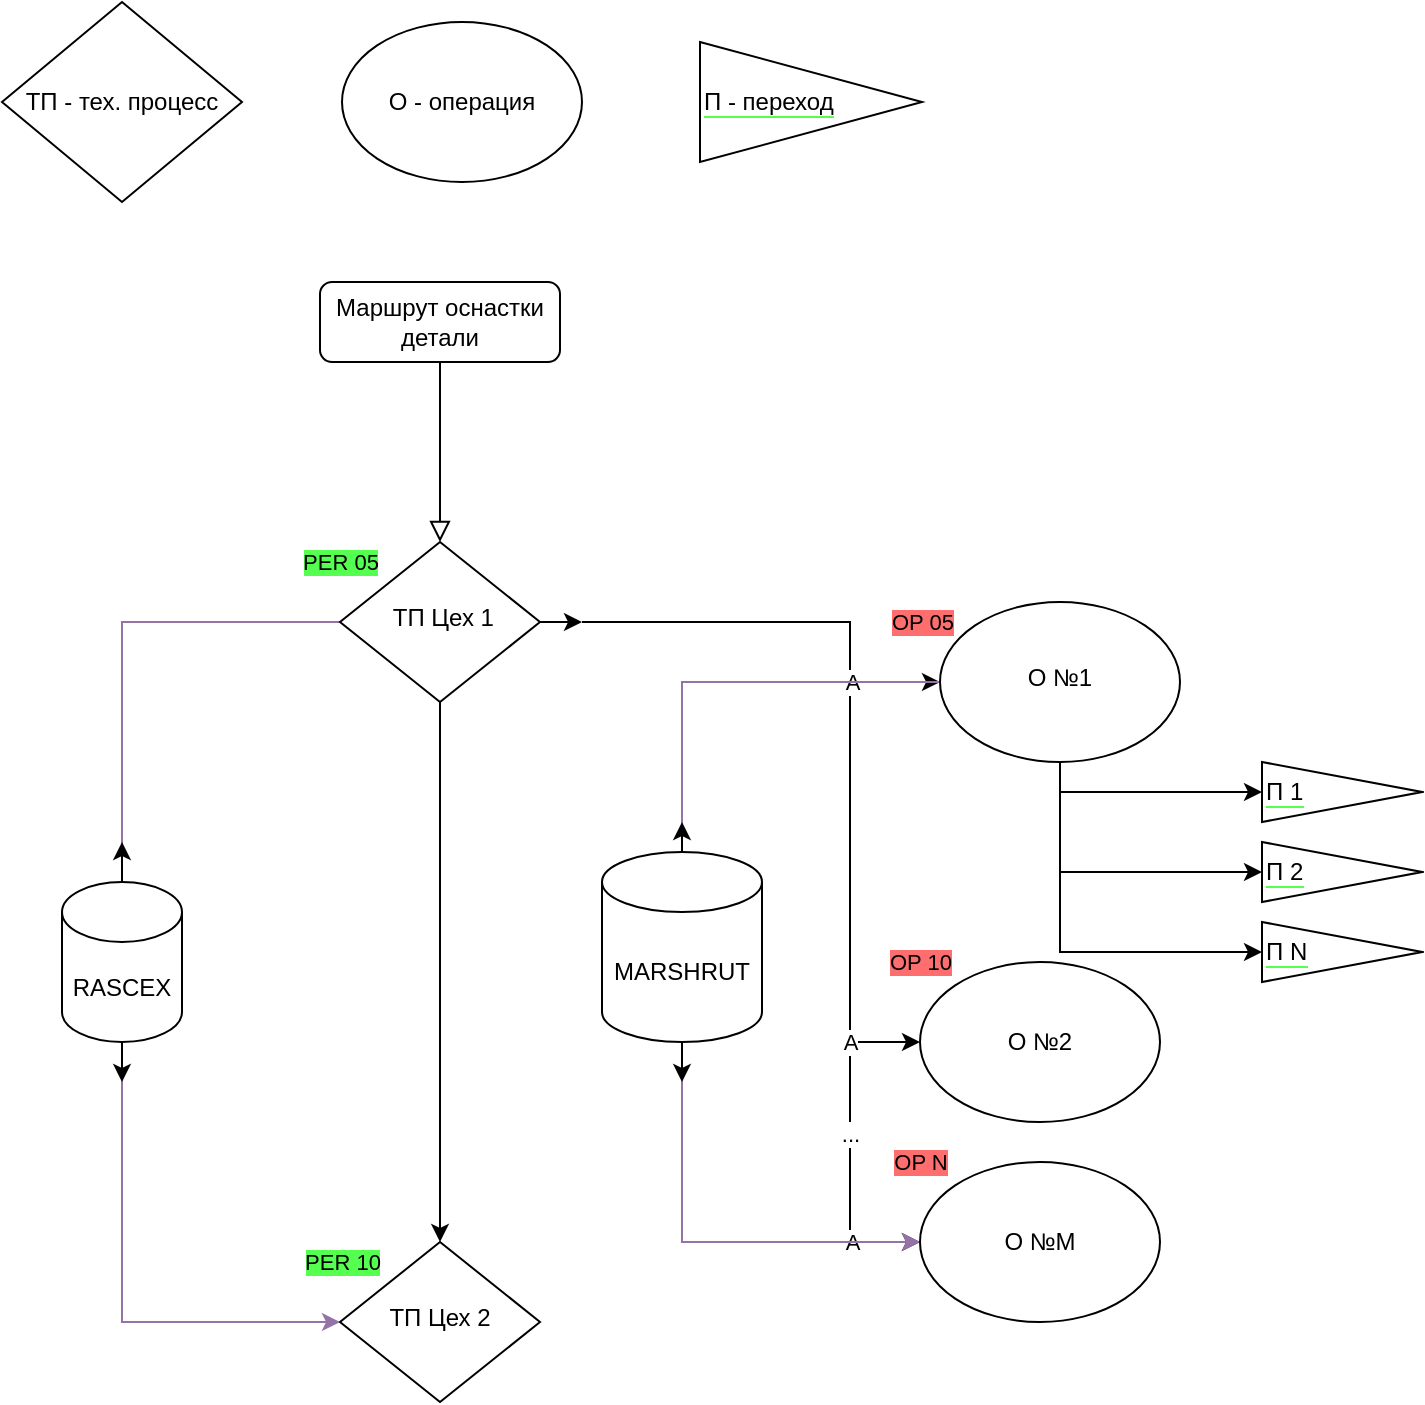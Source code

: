 <mxfile version="14.0.0" type="github">
  <diagram id="C5RBs43oDa-KdzZeNtuy" name="Page-1">
    <mxGraphModel dx="981" dy="575" grid="1" gridSize="10" guides="1" tooltips="1" connect="1" arrows="1" fold="1" page="1" pageScale="1" pageWidth="827" pageHeight="1169" math="0" shadow="0">
      <root>
        <mxCell id="WIyWlLk6GJQsqaUBKTNV-0" />
        <mxCell id="WIyWlLk6GJQsqaUBKTNV-1" parent="WIyWlLk6GJQsqaUBKTNV-0" />
        <mxCell id="WIyWlLk6GJQsqaUBKTNV-2" value="" style="rounded=0;html=1;jettySize=auto;orthogonalLoop=1;fontSize=11;endArrow=block;endFill=0;endSize=8;strokeWidth=1;shadow=0;labelBackgroundColor=none;edgeStyle=orthogonalEdgeStyle;" parent="WIyWlLk6GJQsqaUBKTNV-1" source="WIyWlLk6GJQsqaUBKTNV-3" target="WIyWlLk6GJQsqaUBKTNV-6" edge="1">
          <mxGeometry relative="1" as="geometry" />
        </mxCell>
        <mxCell id="q6LYqzbLJmbSk37GPmdO-24" value="PER 05" style="edgeLabel;html=1;align=center;verticalAlign=middle;resizable=0;points=[];labelBackgroundColor=#55FF4F;" parent="WIyWlLk6GJQsqaUBKTNV-2" vertex="1" connectable="0">
          <mxGeometry x="-0.203" relative="1" as="geometry">
            <mxPoint x="-50" y="64.14" as="offset" />
          </mxGeometry>
        </mxCell>
        <mxCell id="WIyWlLk6GJQsqaUBKTNV-3" value="Маршрут оснастки детали" style="rounded=1;whiteSpace=wrap;html=1;fontSize=12;glass=0;strokeWidth=1;shadow=0;" parent="WIyWlLk6GJQsqaUBKTNV-1" vertex="1">
          <mxGeometry x="199" y="170" width="120" height="40" as="geometry" />
        </mxCell>
        <mxCell id="q6LYqzbLJmbSk37GPmdO-4" value="" style="edgeStyle=orthogonalEdgeStyle;rounded=0;orthogonalLoop=1;jettySize=auto;html=1;" parent="WIyWlLk6GJQsqaUBKTNV-1" source="WIyWlLk6GJQsqaUBKTNV-6" target="q6LYqzbLJmbSk37GPmdO-3" edge="1">
          <mxGeometry relative="1" as="geometry" />
        </mxCell>
        <mxCell id="q6LYqzbLJmbSk37GPmdO-23" value="PER 10" style="edgeLabel;html=1;align=center;verticalAlign=middle;resizable=0;points=[];labelBackgroundColor=#55FF4F;" parent="q6LYqzbLJmbSk37GPmdO-4" vertex="1" connectable="0">
          <mxGeometry x="-0.096" relative="1" as="geometry">
            <mxPoint x="-49" y="157.93" as="offset" />
          </mxGeometry>
        </mxCell>
        <mxCell id="q6LYqzbLJmbSk37GPmdO-5" value="" style="edgeStyle=orthogonalEdgeStyle;rounded=0;orthogonalLoop=1;jettySize=auto;html=1;" parent="WIyWlLk6GJQsqaUBKTNV-1" source="WIyWlLk6GJQsqaUBKTNV-6" edge="1">
          <mxGeometry relative="1" as="geometry">
            <mxPoint x="330" y="340" as="targetPoint" />
          </mxGeometry>
        </mxCell>
        <mxCell id="VsBC6QoGBWtT5M3WS-xm-0" style="edgeStyle=orthogonalEdgeStyle;rounded=0;orthogonalLoop=1;jettySize=auto;html=1;exitX=0;exitY=0.5;exitDx=0;exitDy=0;entryX=0;entryY=0.5;entryDx=0;entryDy=0;fillColor=#e1d5e7;strokeColor=#9673a6;" edge="1" parent="WIyWlLk6GJQsqaUBKTNV-1" source="WIyWlLk6GJQsqaUBKTNV-6" target="q6LYqzbLJmbSk37GPmdO-3">
          <mxGeometry relative="1" as="geometry">
            <Array as="points">
              <mxPoint x="100" y="340" />
              <mxPoint x="100" y="690" />
            </Array>
          </mxGeometry>
        </mxCell>
        <mxCell id="WIyWlLk6GJQsqaUBKTNV-6" value="&amp;nbsp;ТП Цех 1" style="rhombus;whiteSpace=wrap;html=1;shadow=0;fontFamily=Helvetica;fontSize=12;align=center;strokeWidth=1;spacing=6;spacingTop=-4;" parent="WIyWlLk6GJQsqaUBKTNV-1" vertex="1">
          <mxGeometry x="209" y="300" width="100" height="80" as="geometry" />
        </mxCell>
        <mxCell id="q6LYqzbLJmbSk37GPmdO-7" value="" style="edgeStyle=orthogonalEdgeStyle;rounded=0;orthogonalLoop=1;jettySize=auto;html=1;entryX=0;entryY=0.5;entryDx=0;entryDy=0;" parent="WIyWlLk6GJQsqaUBKTNV-1" target="q6LYqzbLJmbSk37GPmdO-6" edge="1">
          <mxGeometry relative="1" as="geometry">
            <mxPoint x="419" y="340" as="sourcePoint" />
            <Array as="points">
              <mxPoint x="419" y="340" />
              <mxPoint x="464" y="340" />
              <mxPoint x="464" y="370" />
            </Array>
          </mxGeometry>
        </mxCell>
        <mxCell id="q6LYqzbLJmbSk37GPmdO-12" style="edgeStyle=orthogonalEdgeStyle;rounded=0;orthogonalLoop=1;jettySize=auto;html=1;entryX=0;entryY=0.5;entryDx=0;entryDy=0;" parent="WIyWlLk6GJQsqaUBKTNV-1" target="q6LYqzbLJmbSk37GPmdO-10" edge="1">
          <mxGeometry relative="1" as="geometry">
            <mxPoint x="419" y="340" as="sourcePoint" />
            <Array as="points">
              <mxPoint x="464" y="340" />
              <mxPoint x="464" y="550" />
            </Array>
          </mxGeometry>
        </mxCell>
        <mxCell id="q6LYqzbLJmbSk37GPmdO-14" style="edgeStyle=orthogonalEdgeStyle;rounded=0;orthogonalLoop=1;jettySize=auto;html=1;entryX=0;entryY=0.5;entryDx=0;entryDy=0;" parent="WIyWlLk6GJQsqaUBKTNV-1" target="q6LYqzbLJmbSk37GPmdO-13" edge="1">
          <mxGeometry relative="1" as="geometry">
            <mxPoint x="330" y="340" as="sourcePoint" />
            <Array as="points">
              <mxPoint x="464" y="340" />
              <mxPoint x="464" y="650" />
            </Array>
          </mxGeometry>
        </mxCell>
        <mxCell id="q6LYqzbLJmbSk37GPmdO-25" value="А" style="edgeLabel;html=1;align=center;verticalAlign=middle;resizable=0;points=[];fontStyle=0" parent="q6LYqzbLJmbSk37GPmdO-14" vertex="1" connectable="0">
          <mxGeometry x="-0.196" y="1" relative="1" as="geometry">
            <mxPoint y="-28.57" as="offset" />
          </mxGeometry>
        </mxCell>
        <mxCell id="q6LYqzbLJmbSk37GPmdO-27" value="А" style="edgeLabel;html=1;align=center;verticalAlign=middle;resizable=0;points=[];" parent="q6LYqzbLJmbSk37GPmdO-14" vertex="1" connectable="0">
          <mxGeometry x="0.296" relative="1" as="geometry">
            <mxPoint y="33.71" as="offset" />
          </mxGeometry>
        </mxCell>
        <mxCell id="q6LYqzbLJmbSk37GPmdO-28" value="А" style="edgeLabel;html=1;align=center;verticalAlign=middle;resizable=0;points=[];" parent="q6LYqzbLJmbSk37GPmdO-14" vertex="1" connectable="0">
          <mxGeometry x="0.776" y="1" relative="1" as="geometry">
            <mxPoint y="18.29" as="offset" />
          </mxGeometry>
        </mxCell>
        <mxCell id="q6LYqzbLJmbSk37GPmdO-29" value="OP 05" style="edgeLabel;html=1;align=center;verticalAlign=middle;resizable=0;points=[];labelBackgroundColor=#FF6E6E;" parent="q6LYqzbLJmbSk37GPmdO-14" vertex="1" connectable="0">
          <mxGeometry x="0.033" y="-2" relative="1" as="geometry">
            <mxPoint x="37.97" y="-113.59" as="offset" />
          </mxGeometry>
        </mxCell>
        <mxCell id="q6LYqzbLJmbSk37GPmdO-40" value="...&lt;br&gt;" style="edgeLabel;html=1;align=center;verticalAlign=middle;resizable=0;points=[];" parent="q6LYqzbLJmbSk37GPmdO-14" vertex="1" connectable="0">
          <mxGeometry x="0.629" relative="1" as="geometry">
            <mxPoint as="offset" />
          </mxGeometry>
        </mxCell>
        <mxCell id="q6LYqzbLJmbSk37GPmdO-3" value="ТП Цех 2" style="rhombus;whiteSpace=wrap;html=1;shadow=0;strokeWidth=1;spacing=6;spacingTop=-4;" parent="WIyWlLk6GJQsqaUBKTNV-1" vertex="1">
          <mxGeometry x="209" y="650" width="100" height="80" as="geometry" />
        </mxCell>
        <mxCell id="q6LYqzbLJmbSk37GPmdO-35" style="edgeStyle=orthogonalEdgeStyle;rounded=0;orthogonalLoop=1;jettySize=auto;html=1;exitX=0.5;exitY=1;exitDx=0;exitDy=0;entryX=0;entryY=0.5;entryDx=0;entryDy=0;" parent="WIyWlLk6GJQsqaUBKTNV-1" source="q6LYqzbLJmbSk37GPmdO-6" target="q6LYqzbLJmbSk37GPmdO-32" edge="1">
          <mxGeometry relative="1" as="geometry">
            <Array as="points">
              <mxPoint x="569" y="425" />
            </Array>
          </mxGeometry>
        </mxCell>
        <mxCell id="q6LYqzbLJmbSk37GPmdO-37" style="edgeStyle=orthogonalEdgeStyle;rounded=0;orthogonalLoop=1;jettySize=auto;html=1;entryX=0;entryY=0.5;entryDx=0;entryDy=0;exitX=0.5;exitY=1;exitDx=0;exitDy=0;" parent="WIyWlLk6GJQsqaUBKTNV-1" source="q6LYqzbLJmbSk37GPmdO-6" target="q6LYqzbLJmbSk37GPmdO-33" edge="1">
          <mxGeometry relative="1" as="geometry">
            <mxPoint x="569" y="470" as="targetPoint" />
          </mxGeometry>
        </mxCell>
        <mxCell id="q6LYqzbLJmbSk37GPmdO-38" style="edgeStyle=orthogonalEdgeStyle;rounded=0;orthogonalLoop=1;jettySize=auto;html=1;exitX=0.5;exitY=1;exitDx=0;exitDy=0;entryX=0;entryY=0.5;entryDx=0;entryDy=0;" parent="WIyWlLk6GJQsqaUBKTNV-1" source="q6LYqzbLJmbSk37GPmdO-6" target="q6LYqzbLJmbSk37GPmdO-34" edge="1">
          <mxGeometry relative="1" as="geometry" />
        </mxCell>
        <mxCell id="VsBC6QoGBWtT5M3WS-xm-2" style="edgeStyle=orthogonalEdgeStyle;rounded=0;orthogonalLoop=1;jettySize=auto;html=1;entryX=0;entryY=0.5;entryDx=0;entryDy=0;fontColor=#FFFF33;fillColor=#e1d5e7;strokeColor=#9673a6;exitX=0;exitY=0.5;exitDx=0;exitDy=0;" edge="1" parent="WIyWlLk6GJQsqaUBKTNV-1" source="q6LYqzbLJmbSk37GPmdO-6" target="q6LYqzbLJmbSk37GPmdO-13">
          <mxGeometry relative="1" as="geometry">
            <Array as="points">
              <mxPoint x="380" y="370" />
              <mxPoint x="380" y="650" />
            </Array>
          </mxGeometry>
        </mxCell>
        <mxCell id="q6LYqzbLJmbSk37GPmdO-6" value="О №1" style="ellipse;whiteSpace=wrap;html=1;shadow=0;strokeWidth=1;spacing=6;spacingTop=-4;" parent="WIyWlLk6GJQsqaUBKTNV-1" vertex="1">
          <mxGeometry x="509" y="330" width="120" height="80" as="geometry" />
        </mxCell>
        <mxCell id="q6LYqzbLJmbSk37GPmdO-10" value="О №2" style="ellipse;whiteSpace=wrap;html=1;" parent="WIyWlLk6GJQsqaUBKTNV-1" vertex="1">
          <mxGeometry x="499" y="510" width="120" height="80" as="geometry" />
        </mxCell>
        <mxCell id="q6LYqzbLJmbSk37GPmdO-13" value="О №M" style="ellipse;whiteSpace=wrap;html=1;" parent="WIyWlLk6GJQsqaUBKTNV-1" vertex="1">
          <mxGeometry x="499" y="610" width="120" height="80" as="geometry" />
        </mxCell>
        <mxCell id="q6LYqzbLJmbSk37GPmdO-16" value="ТП - тех. процесс" style="rhombus;whiteSpace=wrap;html=1;" parent="WIyWlLk6GJQsqaUBKTNV-1" vertex="1">
          <mxGeometry x="40" y="30" width="120" height="100" as="geometry" />
        </mxCell>
        <mxCell id="q6LYqzbLJmbSk37GPmdO-20" value="О - операция" style="ellipse;whiteSpace=wrap;html=1;" parent="WIyWlLk6GJQsqaUBKTNV-1" vertex="1">
          <mxGeometry x="210" y="40" width="120" height="80" as="geometry" />
        </mxCell>
        <mxCell id="q6LYqzbLJmbSk37GPmdO-30" value="OP 10" style="edgeLabel;html=1;align=center;verticalAlign=middle;resizable=0;points=[];labelBackgroundColor=#FF6E6E;" parent="WIyWlLk6GJQsqaUBKTNV-1" vertex="1" connectable="0">
          <mxGeometry x="498.999" y="509.999" as="geometry" />
        </mxCell>
        <mxCell id="q6LYqzbLJmbSk37GPmdO-31" value="OP N" style="edgeLabel;html=1;align=center;verticalAlign=middle;resizable=0;points=[];labelBackgroundColor=#FF6E6E;" parent="WIyWlLk6GJQsqaUBKTNV-1" vertex="1" connectable="0">
          <mxGeometry x="498.999" y="609.999" as="geometry" />
        </mxCell>
        <mxCell id="q6LYqzbLJmbSk37GPmdO-32" value="&lt;span style=&quot;background-color: rgb(255 , 255 , 255)&quot;&gt;П 1&lt;/span&gt;" style="triangle;whiteSpace=wrap;html=1;labelBackgroundColor=#55FF4F;align=left;" parent="WIyWlLk6GJQsqaUBKTNV-1" vertex="1">
          <mxGeometry x="670" y="410" width="80" height="30" as="geometry" />
        </mxCell>
        <mxCell id="q6LYqzbLJmbSk37GPmdO-33" value="&lt;span style=&quot;background-color: rgb(255 , 255 , 255)&quot;&gt;П 2&lt;/span&gt;" style="triangle;whiteSpace=wrap;html=1;labelBackgroundColor=#55FF4F;align=left;" parent="WIyWlLk6GJQsqaUBKTNV-1" vertex="1">
          <mxGeometry x="670" y="450" width="80" height="30" as="geometry" />
        </mxCell>
        <mxCell id="q6LYqzbLJmbSk37GPmdO-34" value="&lt;span style=&quot;background-color: rgb(255 , 255 , 255)&quot;&gt;П N&lt;/span&gt;" style="triangle;whiteSpace=wrap;html=1;labelBackgroundColor=#55FF4F;align=left;" parent="WIyWlLk6GJQsqaUBKTNV-1" vertex="1">
          <mxGeometry x="670" y="490" width="80" height="30" as="geometry" />
        </mxCell>
        <mxCell id="q6LYqzbLJmbSk37GPmdO-39" value="&lt;span style=&quot;background-color: rgb(255 , 255 , 255)&quot;&gt;П - переход&lt;/span&gt;" style="triangle;whiteSpace=wrap;html=1;labelBackgroundColor=#55FF4F;align=left;" parent="WIyWlLk6GJQsqaUBKTNV-1" vertex="1">
          <mxGeometry x="389" y="50" width="111" height="60" as="geometry" />
        </mxCell>
        <mxCell id="VsBC6QoGBWtT5M3WS-xm-6" style="edgeStyle=orthogonalEdgeStyle;rounded=0;orthogonalLoop=1;jettySize=auto;html=1;fontColor=#FFFF33;" edge="1" parent="WIyWlLk6GJQsqaUBKTNV-1" source="VsBC6QoGBWtT5M3WS-xm-4">
          <mxGeometry relative="1" as="geometry">
            <mxPoint x="100" y="570" as="targetPoint" />
          </mxGeometry>
        </mxCell>
        <mxCell id="VsBC6QoGBWtT5M3WS-xm-7" style="edgeStyle=orthogonalEdgeStyle;rounded=0;orthogonalLoop=1;jettySize=auto;html=1;fontColor=#FFFF33;" edge="1" parent="WIyWlLk6GJQsqaUBKTNV-1" source="VsBC6QoGBWtT5M3WS-xm-4">
          <mxGeometry relative="1" as="geometry">
            <mxPoint x="100" y="450" as="targetPoint" />
          </mxGeometry>
        </mxCell>
        <mxCell id="VsBC6QoGBWtT5M3WS-xm-4" value="&lt;font color=&quot;#000000&quot;&gt;RASCEX&lt;/font&gt;" style="shape=cylinder3;whiteSpace=wrap;html=1;boundedLbl=1;backgroundOutline=1;size=15;fontColor=#FFFF33;" vertex="1" parent="WIyWlLk6GJQsqaUBKTNV-1">
          <mxGeometry x="70" y="470" width="60" height="80" as="geometry" />
        </mxCell>
        <mxCell id="VsBC6QoGBWtT5M3WS-xm-10" style="edgeStyle=orthogonalEdgeStyle;rounded=0;orthogonalLoop=1;jettySize=auto;html=1;exitX=0.5;exitY=0;exitDx=0;exitDy=0;exitPerimeter=0;fontColor=#FFFF33;" edge="1" parent="WIyWlLk6GJQsqaUBKTNV-1" source="VsBC6QoGBWtT5M3WS-xm-8">
          <mxGeometry relative="1" as="geometry">
            <mxPoint x="380" y="440" as="targetPoint" />
          </mxGeometry>
        </mxCell>
        <mxCell id="VsBC6QoGBWtT5M3WS-xm-12" style="edgeStyle=orthogonalEdgeStyle;rounded=0;orthogonalLoop=1;jettySize=auto;html=1;fontColor=#FFFF33;" edge="1" parent="WIyWlLk6GJQsqaUBKTNV-1" source="VsBC6QoGBWtT5M3WS-xm-8">
          <mxGeometry relative="1" as="geometry">
            <mxPoint x="380" y="570" as="targetPoint" />
          </mxGeometry>
        </mxCell>
        <mxCell id="VsBC6QoGBWtT5M3WS-xm-8" value="&lt;font color=&quot;#000000&quot;&gt;MARSHRUT&lt;/font&gt;" style="shape=cylinder3;whiteSpace=wrap;html=1;boundedLbl=1;backgroundOutline=1;size=15;fontColor=#FFFF33;" vertex="1" parent="WIyWlLk6GJQsqaUBKTNV-1">
          <mxGeometry x="340" y="455" width="80" height="95" as="geometry" />
        </mxCell>
      </root>
    </mxGraphModel>
  </diagram>
</mxfile>
